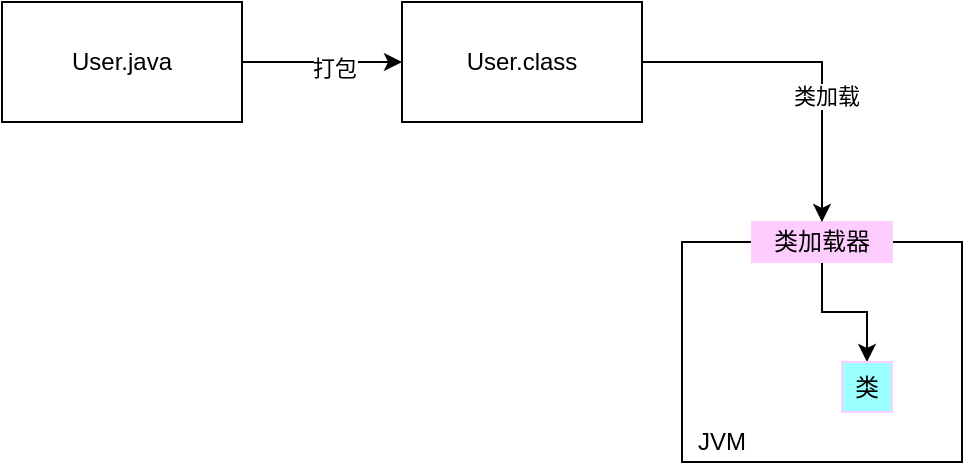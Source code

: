 <mxfile version="14.4.2" type="github">
  <diagram id="WpXSpNXp-I4iZ-xelN5j" name="Page-1">
    <mxGraphModel dx="946" dy="564" grid="1" gridSize="10" guides="1" tooltips="1" connect="1" arrows="1" fold="1" page="1" pageScale="1" pageWidth="827" pageHeight="1169" math="0" shadow="0">
      <root>
        <mxCell id="0" />
        <mxCell id="1" parent="0" />
        <mxCell id="jB5KRmb-R-Ja9BLFkrBw-10" value="" style="edgeStyle=orthogonalEdgeStyle;rounded=0;orthogonalLoop=1;jettySize=auto;html=1;" edge="1" parent="1" source="jB5KRmb-R-Ja9BLFkrBw-1" target="jB5KRmb-R-Ja9BLFkrBw-9">
          <mxGeometry relative="1" as="geometry" />
        </mxCell>
        <mxCell id="jB5KRmb-R-Ja9BLFkrBw-11" value="打包" style="edgeLabel;html=1;align=center;verticalAlign=middle;resizable=0;points=[];" vertex="1" connectable="0" parent="jB5KRmb-R-Ja9BLFkrBw-10">
          <mxGeometry x="0.15" y="-3" relative="1" as="geometry">
            <mxPoint as="offset" />
          </mxGeometry>
        </mxCell>
        <mxCell id="jB5KRmb-R-Ja9BLFkrBw-1" value="User.java" style="rounded=0;whiteSpace=wrap;html=1;" vertex="1" parent="1">
          <mxGeometry x="80" y="90" width="120" height="60" as="geometry" />
        </mxCell>
        <mxCell id="jB5KRmb-R-Ja9BLFkrBw-9" value="User.class" style="rounded=0;whiteSpace=wrap;html=1;" vertex="1" parent="1">
          <mxGeometry x="280" y="90" width="120" height="60" as="geometry" />
        </mxCell>
        <mxCell id="jB5KRmb-R-Ja9BLFkrBw-12" value="" style="whiteSpace=wrap;html=1;rounded=0;" vertex="1" parent="1">
          <mxGeometry x="420" y="210" width="140" height="110" as="geometry" />
        </mxCell>
        <mxCell id="jB5KRmb-R-Ja9BLFkrBw-21" style="edgeStyle=orthogonalEdgeStyle;rounded=0;orthogonalLoop=1;jettySize=auto;html=1;" edge="1" parent="1" source="jB5KRmb-R-Ja9BLFkrBw-16" target="jB5KRmb-R-Ja9BLFkrBw-20">
          <mxGeometry relative="1" as="geometry" />
        </mxCell>
        <mxCell id="jB5KRmb-R-Ja9BLFkrBw-16" value="类加载器" style="rounded=0;whiteSpace=wrap;html=1;strokeColor=#FFCCFF;fillColor=#FFCCFF;" vertex="1" parent="1">
          <mxGeometry x="455" y="200" width="70" height="20" as="geometry" />
        </mxCell>
        <mxCell id="jB5KRmb-R-Ja9BLFkrBw-17" value="" style="edgeStyle=orthogonalEdgeStyle;rounded=0;orthogonalLoop=1;jettySize=auto;html=1;" edge="1" parent="1" source="jB5KRmb-R-Ja9BLFkrBw-9" target="jB5KRmb-R-Ja9BLFkrBw-16">
          <mxGeometry relative="1" as="geometry">
            <mxPoint x="400" y="120" as="sourcePoint" />
            <mxPoint x="490" y="210" as="targetPoint" />
          </mxGeometry>
        </mxCell>
        <mxCell id="jB5KRmb-R-Ja9BLFkrBw-18" value="类加载" style="edgeLabel;html=1;align=center;verticalAlign=middle;resizable=0;points=[];" vertex="1" connectable="0" parent="jB5KRmb-R-Ja9BLFkrBw-17">
          <mxGeometry x="0.256" y="2" relative="1" as="geometry">
            <mxPoint as="offset" />
          </mxGeometry>
        </mxCell>
        <mxCell id="jB5KRmb-R-Ja9BLFkrBw-19" value="JVM" style="text;html=1;strokeColor=none;fillColor=none;align=center;verticalAlign=middle;whiteSpace=wrap;rounded=0;" vertex="1" parent="1">
          <mxGeometry x="420" y="300" width="40" height="20" as="geometry" />
        </mxCell>
        <mxCell id="jB5KRmb-R-Ja9BLFkrBw-20" value="类" style="rounded=0;whiteSpace=wrap;html=1;strokeColor=#FFCCFF;fillColor=#99FFFF;" vertex="1" parent="1">
          <mxGeometry x="500" y="270" width="25" height="25" as="geometry" />
        </mxCell>
      </root>
    </mxGraphModel>
  </diagram>
</mxfile>
